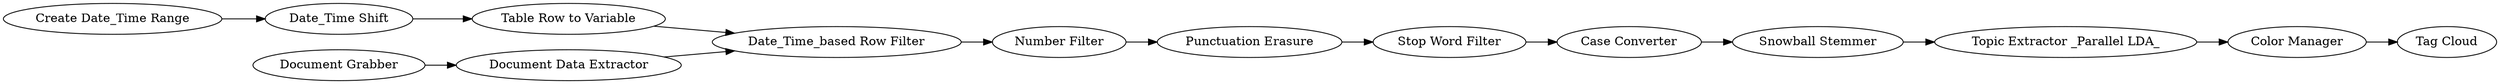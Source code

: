 digraph {
	"-786625933348260909_31" [label="Case Converter"]
	"-786625933348260909_32" [label="Color Manager"]
	"-786625933348260909_35" [label="Stop Word Filter"]
	"-786625933348260909_34" [label="Tag Cloud"]
	"-786625933348260909_41" [label="Create Date_Time Range"]
	"-786625933348260909_1" [label="Document Grabber"]
	"-786625933348260909_36" [label="Number Filter"]
	"-786625933348260909_37" [label="Punctuation Erasure"]
	"-786625933348260909_42" [label="Table Row to Variable"]
	"-786625933348260909_2" [label="Document Data Extractor"]
	"-786625933348260909_30" [label="Date_Time_based Row Filter"]
	"-786625933348260909_40" [label="Date_Time Shift"]
	"-786625933348260909_39" [label="Topic Extractor _Parallel LDA_"]
	"-786625933348260909_38" [label="Snowball Stemmer"]
	"-786625933348260909_32" -> "-786625933348260909_34"
	"-786625933348260909_31" -> "-786625933348260909_38"
	"-786625933348260909_35" -> "-786625933348260909_31"
	"-786625933348260909_40" -> "-786625933348260909_42"
	"-786625933348260909_39" -> "-786625933348260909_32"
	"-786625933348260909_38" -> "-786625933348260909_39"
	"-786625933348260909_37" -> "-786625933348260909_35"
	"-786625933348260909_42" -> "-786625933348260909_30"
	"-786625933348260909_36" -> "-786625933348260909_37"
	"-786625933348260909_2" -> "-786625933348260909_30"
	"-786625933348260909_41" -> "-786625933348260909_40"
	"-786625933348260909_30" -> "-786625933348260909_36"
	"-786625933348260909_1" -> "-786625933348260909_2"
	rankdir=LR
}
